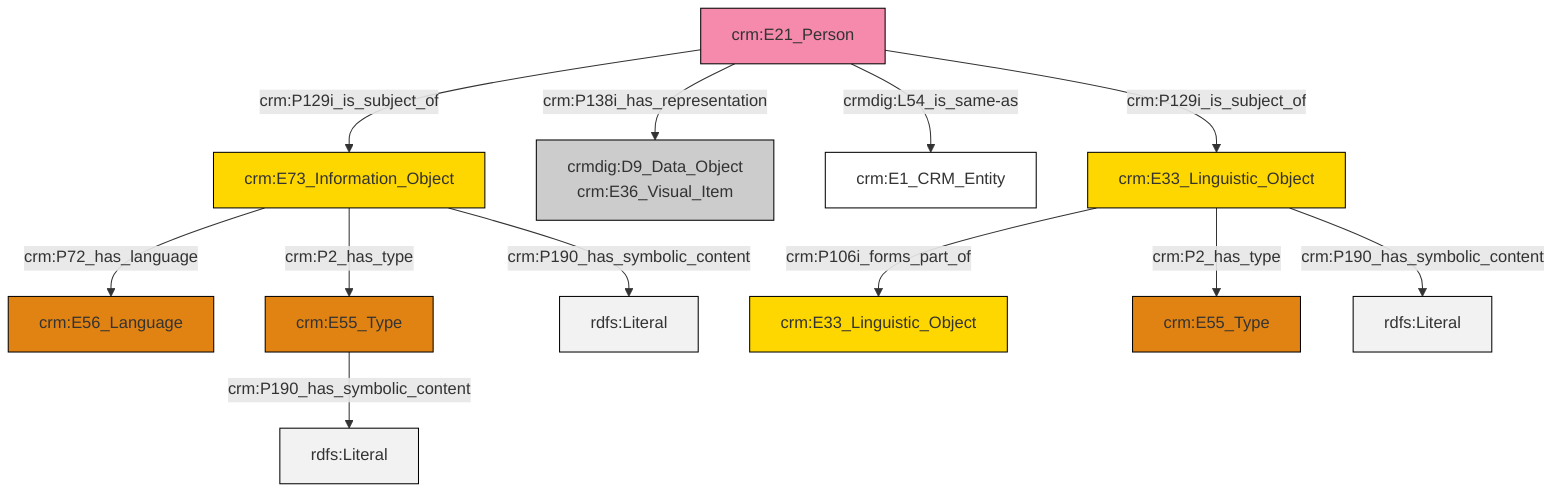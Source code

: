 graph TD
classDef Literal fill:#f2f2f2,stroke:#000000;
classDef CRM_Entity fill:#FFFFFF,stroke:#000000;
classDef Temporal_Entity fill:#00C9E6, stroke:#000000;
classDef Type fill:#E18312, stroke:#000000;
classDef Time-Span fill:#2C9C91, stroke:#000000;
classDef Appellation fill:#FFEB7F, stroke:#000000;
classDef Place fill:#008836, stroke:#000000;
classDef Persistent_Item fill:#B266B2, stroke:#000000;
classDef Conceptual_Object fill:#FFD700, stroke:#000000;
classDef Physical_Thing fill:#D2B48C, stroke:#000000;
classDef Actor fill:#f58aad, stroke:#000000;
classDef PC_Classes fill:#4ce600, stroke:#000000;
classDef Multi fill:#cccccc,stroke:#000000;

0["crm:E33_Linguistic_Object"]:::Conceptual_Object -->|crm:P106i_forms_part_of| 1["crm:E33_Linguistic_Object"]:::Conceptual_Object
2["crm:E21_Person"]:::Actor -->|crm:P129i_is_subject_of| 5["crm:E73_Information_Object"]:::Conceptual_Object
5["crm:E73_Information_Object"]:::Conceptual_Object -->|crm:P72_has_language| 10["crm:E56_Language"]:::Type
2["crm:E21_Person"]:::Actor -->|crm:P138i_has_representation| 11["crmdig:D9_Data_Object<br>crm:E36_Visual_Item"]:::Multi
5["crm:E73_Information_Object"]:::Conceptual_Object -->|crm:P2_has_type| 12["crm:E55_Type"]:::Type
0["crm:E33_Linguistic_Object"]:::Conceptual_Object -->|crm:P2_has_type| 8["crm:E55_Type"]:::Type
12["crm:E55_Type"]:::Type -->|crm:P190_has_symbolic_content| 14[rdfs:Literal]:::Literal
5["crm:E73_Information_Object"]:::Conceptual_Object -->|crm:P190_has_symbolic_content| 19[rdfs:Literal]:::Literal
0["crm:E33_Linguistic_Object"]:::Conceptual_Object -->|crm:P190_has_symbolic_content| 21[rdfs:Literal]:::Literal
2["crm:E21_Person"]:::Actor -->|crmdig:L54_is_same-as| 6["crm:E1_CRM_Entity"]:::CRM_Entity
2["crm:E21_Person"]:::Actor -->|crm:P129i_is_subject_of| 0["crm:E33_Linguistic_Object"]:::Conceptual_Object